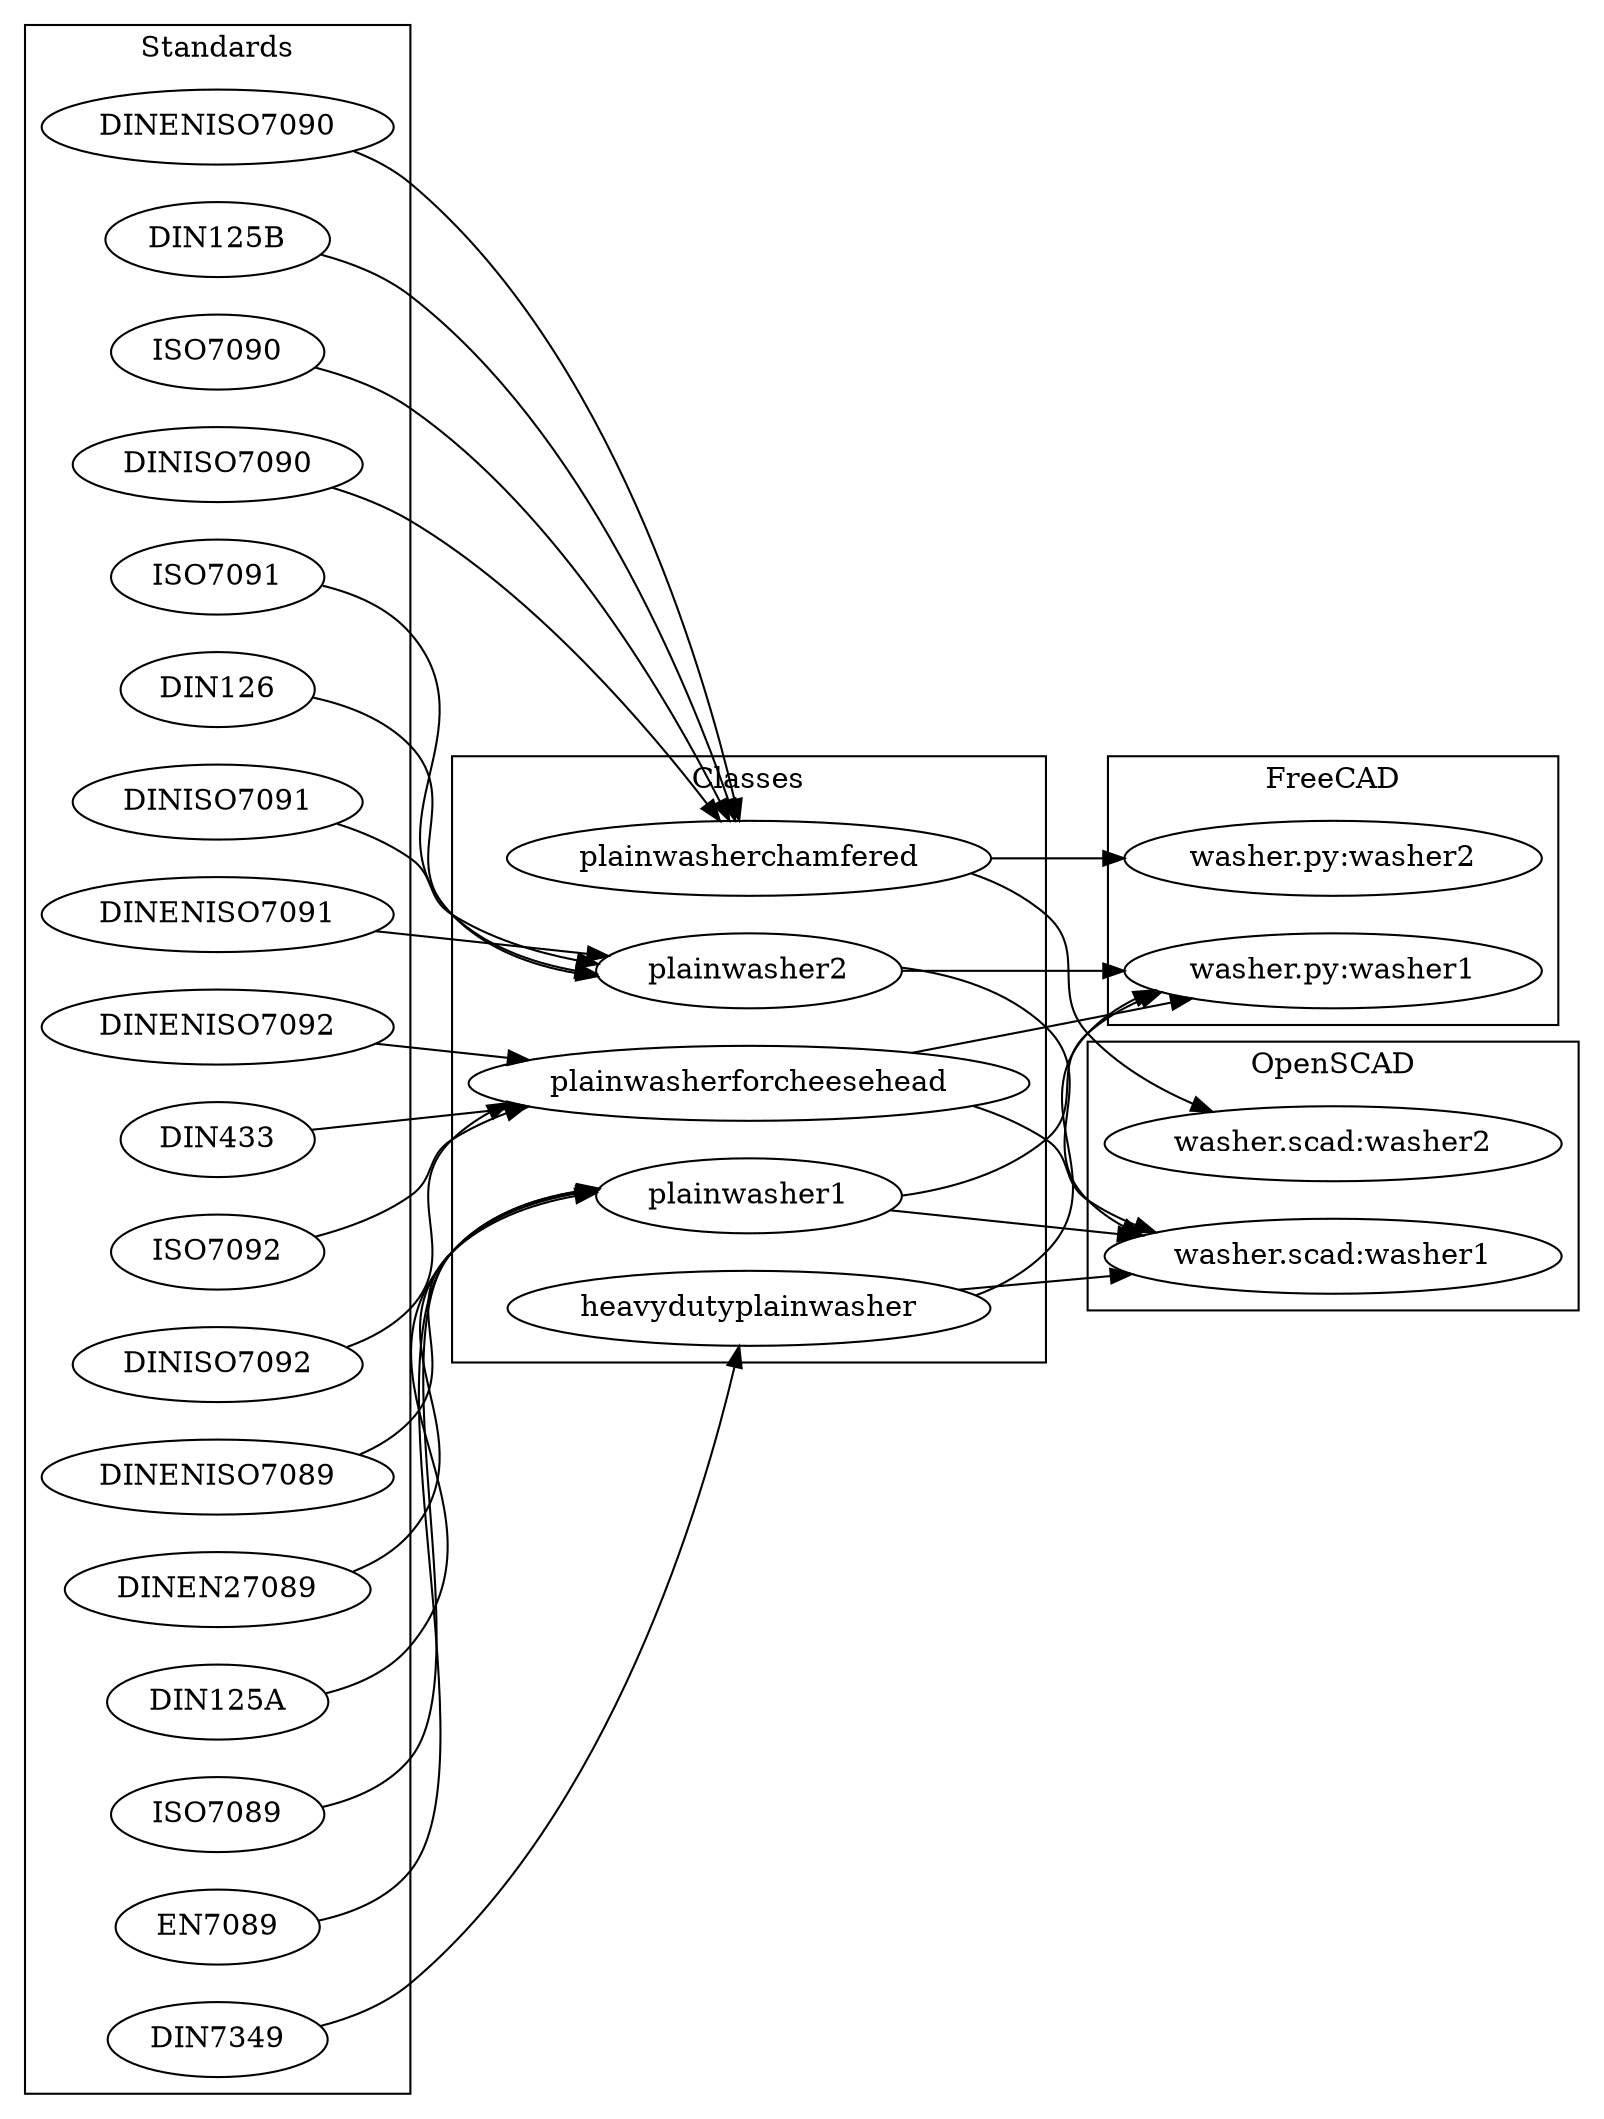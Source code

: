 digraph G {rankdir=LR;
subgraph cluster_cl {
label="Classes";
"plainwasher1";
"plainwasherchamfered";
"plainwasher2";
"plainwasherforcheesehead";
"heavydutyplainwasher";
}
subgraph cluster_std {
label="Standards";
"ISO7089";
"EN7089";
"DINENISO7089";
"DINEN27089";
"DIN125A";
"ISO7090";
"DINISO7090";
"DINENISO7090";
"DIN125B";
"DIN126";
"DINISO7091";
"DINENISO7091";
"ISO7091";
"DIN433";
"ISO7092";
"DINISO7092";
"DINENISO7092";
"DIN7349";
}
subgraph cluster_fcd {
label="FreeCAD";
"washer.py:washer1";
"washer.py:washer2";
"washer.py:washer1";
"washer.py:washer1";
"washer.py:washer1";
}
subgraph cluster_ocd {
label="OpenSCAD";
"washer.scad:washer1";
"washer.scad:washer2";
"washer.scad:washer1";
"washer.scad:washer1";
"washer.scad:washer1";
}
"plainwasher1" -> "washer.py:washer1";
"plainwasher1" -> "washer.scad:washer1";
"ISO7089" -> "plainwasher1";
"EN7089" -> "plainwasher1";
"DINENISO7089" -> "plainwasher1";
"DINEN27089" -> "plainwasher1";
"DIN125A" -> "plainwasher1";
"plainwasherchamfered" -> "washer.py:washer2";
"plainwasherchamfered" -> "washer.scad:washer2";
"ISO7090" -> "plainwasherchamfered";
"DINISO7090" -> "plainwasherchamfered";
"DINENISO7090" -> "plainwasherchamfered";
"DIN125B" -> "plainwasherchamfered";
"plainwasher2" -> "washer.py:washer1";
"plainwasher2" -> "washer.scad:washer1";
"DIN126" -> "plainwasher2";
"DINISO7091" -> "plainwasher2";
"DINENISO7091" -> "plainwasher2";
"ISO7091" -> "plainwasher2";
"plainwasherforcheesehead" -> "washer.py:washer1";
"plainwasherforcheesehead" -> "washer.scad:washer1";
"DIN433" -> "plainwasherforcheesehead";
"ISO7092" -> "plainwasherforcheesehead";
"DINISO7092" -> "plainwasherforcheesehead";
"DINENISO7092" -> "plainwasherforcheesehead";
"heavydutyplainwasher" -> "washer.py:washer1";
"heavydutyplainwasher" -> "washer.scad:washer1";
"DIN7349" -> "heavydutyplainwasher";}
